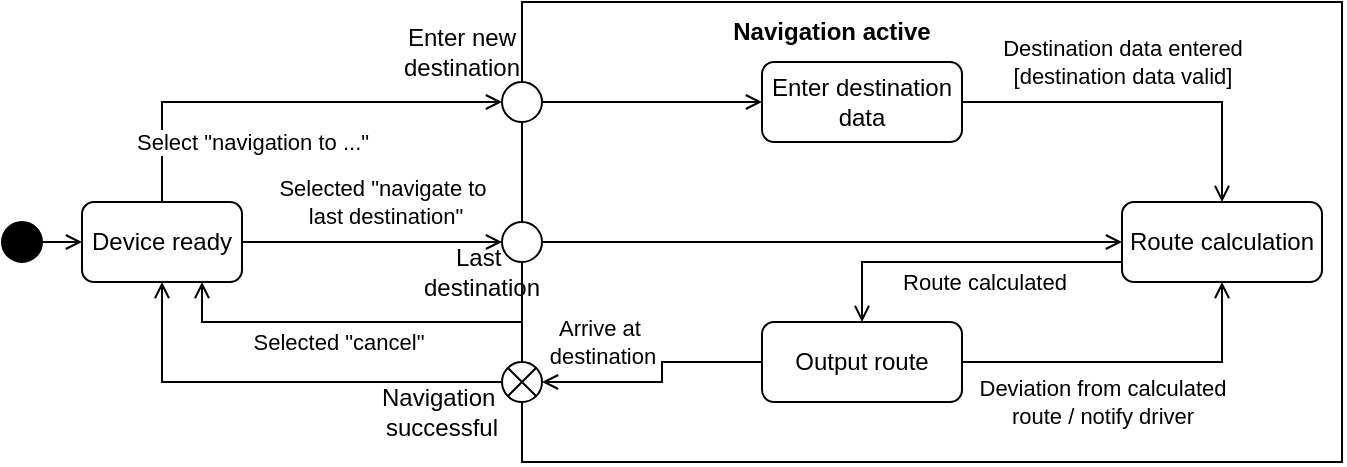 <mxfile version="16.5.6"><diagram id="L-XJfkBgwogkJgKwX63Y" name="Page-1"><mxGraphModel dx="746" dy="2170" grid="1" gridSize="10" guides="1" tooltips="1" connect="1" arrows="1" fold="1" page="1" pageScale="1" pageWidth="850" pageHeight="1100" math="0" shadow="0"><root><mxCell id="0"/><mxCell id="1" parent="0"/><mxCell id="Oh8SCuPSAN3-SimTa_6y-100" style="edgeStyle=none;rounded=0;orthogonalLoop=1;jettySize=auto;html=1;endArrow=open;endFill=0;" edge="1" parent="1" source="Oh8SCuPSAN3-SimTa_6y-69" target="Oh8SCuPSAN3-SimTa_6y-99"><mxGeometry relative="1" as="geometry"/></mxCell><mxCell id="Oh8SCuPSAN3-SimTa_6y-69" value="" style="ellipse;whiteSpace=wrap;html=1;aspect=fixed;fillColor=#000000;" vertex="1" parent="1"><mxGeometry x="60" y="-730" width="20" height="20" as="geometry"/></mxCell><mxCell id="Oh8SCuPSAN3-SimTa_6y-111" style="edgeStyle=none;rounded=0;orthogonalLoop=1;jettySize=auto;html=1;entryX=0;entryY=0.5;entryDx=0;entryDy=0;endArrow=open;endFill=0;" edge="1" parent="1" source="Oh8SCuPSAN3-SimTa_6y-99" target="Oh8SCuPSAN3-SimTa_6y-102"><mxGeometry relative="1" as="geometry"><Array as="points"><mxPoint x="140" y="-790"/></Array></mxGeometry></mxCell><mxCell id="Oh8SCuPSAN3-SimTa_6y-116" value="Select &quot;navigation to ...&quot;" style="edgeLabel;html=1;align=center;verticalAlign=middle;resizable=0;points=[];" vertex="1" connectable="0" parent="Oh8SCuPSAN3-SimTa_6y-111"><mxGeometry x="0.472" y="3" relative="1" as="geometry"><mxPoint x="-67" y="23" as="offset"/></mxGeometry></mxCell><mxCell id="Oh8SCuPSAN3-SimTa_6y-112" style="edgeStyle=none;rounded=0;orthogonalLoop=1;jettySize=auto;html=1;endArrow=open;endFill=0;" edge="1" parent="1" source="Oh8SCuPSAN3-SimTa_6y-99" target="Oh8SCuPSAN3-SimTa_6y-104"><mxGeometry relative="1" as="geometry"/></mxCell><mxCell id="Oh8SCuPSAN3-SimTa_6y-119" value="Selected &quot;navigate to&lt;br&gt;&amp;nbsp;last destination&quot;" style="edgeLabel;html=1;align=center;verticalAlign=middle;resizable=0;points=[];" vertex="1" connectable="0" parent="Oh8SCuPSAN3-SimTa_6y-112"><mxGeometry x="0.291" y="1" relative="1" as="geometry"><mxPoint x="-14" y="-19" as="offset"/></mxGeometry></mxCell><mxCell id="Oh8SCuPSAN3-SimTa_6y-99" value="Device ready" style="rounded=1;whiteSpace=wrap;html=1;strokeColor=#000000;fillColor=#FFFFFF;" vertex="1" parent="1"><mxGeometry x="100" y="-740" width="80" height="40" as="geometry"/></mxCell><mxCell id="Oh8SCuPSAN3-SimTa_6y-113" style="edgeStyle=none;rounded=0;orthogonalLoop=1;jettySize=auto;html=1;endArrow=open;endFill=0;" edge="1" parent="1" source="Oh8SCuPSAN3-SimTa_6y-102" target="Oh8SCuPSAN3-SimTa_6y-106"><mxGeometry relative="1" as="geometry"/></mxCell><mxCell id="Oh8SCuPSAN3-SimTa_6y-117" style="edgeStyle=none;rounded=0;orthogonalLoop=1;jettySize=auto;html=1;endArrow=none;endFill=0;entryX=0.5;entryY=1;entryDx=0;entryDy=0;entryPerimeter=0;" edge="1" parent="1" source="Oh8SCuPSAN3-SimTa_6y-102" target="Oh8SCuPSAN3-SimTa_6y-105"><mxGeometry relative="1" as="geometry"><mxPoint x="550" y="-610" as="targetPoint"/><Array as="points"><mxPoint x="320" y="-840"/><mxPoint x="730" y="-840"/><mxPoint x="730" y="-610"/><mxPoint x="320" y="-610"/></Array></mxGeometry></mxCell><mxCell id="Oh8SCuPSAN3-SimTa_6y-120" style="edgeStyle=none;rounded=0;orthogonalLoop=1;jettySize=auto;html=1;entryX=0.5;entryY=0;entryDx=0;entryDy=0;endArrow=none;endFill=0;" edge="1" parent="1" source="Oh8SCuPSAN3-SimTa_6y-102" target="Oh8SCuPSAN3-SimTa_6y-104"><mxGeometry relative="1" as="geometry"/></mxCell><mxCell id="Oh8SCuPSAN3-SimTa_6y-102" value="" style="ellipse;whiteSpace=wrap;html=1;aspect=fixed;fillColor=#FFFFFF;" vertex="1" parent="1"><mxGeometry x="310" y="-800" width="20" height="20" as="geometry"/></mxCell><mxCell id="Oh8SCuPSAN3-SimTa_6y-121" style="edgeStyle=none;rounded=0;orthogonalLoop=1;jettySize=auto;html=1;endArrow=open;endFill=0;" edge="1" parent="1" source="Oh8SCuPSAN3-SimTa_6y-104" target="Oh8SCuPSAN3-SimTa_6y-108"><mxGeometry relative="1" as="geometry"/></mxCell><mxCell id="Oh8SCuPSAN3-SimTa_6y-130" style="edgeStyle=none;rounded=0;orthogonalLoop=1;jettySize=auto;html=1;entryX=0.5;entryY=0;entryDx=0;entryDy=0;entryPerimeter=0;endArrow=none;endFill=0;" edge="1" parent="1" source="Oh8SCuPSAN3-SimTa_6y-104" target="Oh8SCuPSAN3-SimTa_6y-105"><mxGeometry relative="1" as="geometry"/></mxCell><mxCell id="Oh8SCuPSAN3-SimTa_6y-104" value="" style="ellipse;whiteSpace=wrap;html=1;aspect=fixed;fillColor=#FFFFFF;" vertex="1" parent="1"><mxGeometry x="310" y="-730" width="20" height="20" as="geometry"/></mxCell><mxCell id="Oh8SCuPSAN3-SimTa_6y-131" style="edgeStyle=none;rounded=0;orthogonalLoop=1;jettySize=auto;html=1;entryX=0.5;entryY=1;entryDx=0;entryDy=0;endArrow=open;endFill=0;" edge="1" parent="1" source="Oh8SCuPSAN3-SimTa_6y-105" target="Oh8SCuPSAN3-SimTa_6y-99"><mxGeometry relative="1" as="geometry"><Array as="points"><mxPoint x="140" y="-650"/></Array></mxGeometry></mxCell><mxCell id="Oh8SCuPSAN3-SimTa_6y-105" value="" style="verticalLabelPosition=bottom;verticalAlign=top;html=1;shape=mxgraph.flowchart.or;strokeColor=#000000;fillColor=#FFFFFF;" vertex="1" parent="1"><mxGeometry x="310" y="-660" width="20" height="20" as="geometry"/></mxCell><mxCell id="Oh8SCuPSAN3-SimTa_6y-115" style="edgeStyle=none;rounded=0;orthogonalLoop=1;jettySize=auto;html=1;entryX=0.5;entryY=0;entryDx=0;entryDy=0;endArrow=open;endFill=0;" edge="1" parent="1" source="Oh8SCuPSAN3-SimTa_6y-106" target="Oh8SCuPSAN3-SimTa_6y-108"><mxGeometry relative="1" as="geometry"><Array as="points"><mxPoint x="670" y="-790"/></Array></mxGeometry></mxCell><mxCell id="Oh8SCuPSAN3-SimTa_6y-134" value="Destination data entered&lt;br&gt;[destination data valid]" style="edgeLabel;html=1;align=center;verticalAlign=middle;resizable=0;points=[];" vertex="1" connectable="0" parent="Oh8SCuPSAN3-SimTa_6y-115"><mxGeometry x="-0.132" y="-1" relative="1" as="geometry"><mxPoint x="2" y="-21" as="offset"/></mxGeometry></mxCell><mxCell id="Oh8SCuPSAN3-SimTa_6y-106" value="Enter destination data" style="rounded=1;whiteSpace=wrap;html=1;strokeColor=#000000;fillColor=#FFFFFF;" vertex="1" parent="1"><mxGeometry x="440" y="-810" width="100" height="40" as="geometry"/></mxCell><mxCell id="Oh8SCuPSAN3-SimTa_6y-124" style="edgeStyle=none;rounded=0;orthogonalLoop=1;jettySize=auto;html=1;entryX=0.5;entryY=1;entryDx=0;entryDy=0;endArrow=open;endFill=0;" edge="1" parent="1" source="Oh8SCuPSAN3-SimTa_6y-107" target="Oh8SCuPSAN3-SimTa_6y-108"><mxGeometry relative="1" as="geometry"><Array as="points"><mxPoint x="670" y="-660"/></Array></mxGeometry></mxCell><mxCell id="Oh8SCuPSAN3-SimTa_6y-125" value="Deviation from calculated&lt;br&gt;route / notify driver" style="edgeLabel;html=1;align=center;verticalAlign=middle;resizable=0;points=[];" vertex="1" connectable="0" parent="Oh8SCuPSAN3-SimTa_6y-124"><mxGeometry x="0.398" relative="1" as="geometry"><mxPoint x="-49" y="20" as="offset"/></mxGeometry></mxCell><mxCell id="Oh8SCuPSAN3-SimTa_6y-126" style="edgeStyle=none;rounded=0;orthogonalLoop=1;jettySize=auto;html=1;entryX=1;entryY=0.5;entryDx=0;entryDy=0;entryPerimeter=0;endArrow=open;endFill=0;" edge="1" parent="1" source="Oh8SCuPSAN3-SimTa_6y-107" target="Oh8SCuPSAN3-SimTa_6y-105"><mxGeometry relative="1" as="geometry"><Array as="points"><mxPoint x="390" y="-660"/><mxPoint x="390" y="-650"/></Array></mxGeometry></mxCell><mxCell id="Oh8SCuPSAN3-SimTa_6y-127" value="Arrive at&amp;nbsp;&lt;br&gt;destination" style="edgeLabel;html=1;align=center;verticalAlign=middle;resizable=0;points=[];" vertex="1" connectable="0" parent="Oh8SCuPSAN3-SimTa_6y-126"><mxGeometry x="0.299" y="1" relative="1" as="geometry"><mxPoint x="-12" y="-21" as="offset"/></mxGeometry></mxCell><mxCell id="Oh8SCuPSAN3-SimTa_6y-107" value="Output route" style="rounded=1;whiteSpace=wrap;html=1;strokeColor=#000000;fillColor=#FFFFFF;" vertex="1" parent="1"><mxGeometry x="440" y="-680" width="100" height="40" as="geometry"/></mxCell><mxCell id="Oh8SCuPSAN3-SimTa_6y-122" style="edgeStyle=none;rounded=0;orthogonalLoop=1;jettySize=auto;html=1;entryX=0.5;entryY=0;entryDx=0;entryDy=0;endArrow=open;endFill=0;exitX=0;exitY=0.75;exitDx=0;exitDy=0;" edge="1" parent="1" source="Oh8SCuPSAN3-SimTa_6y-108" target="Oh8SCuPSAN3-SimTa_6y-107"><mxGeometry relative="1" as="geometry"><mxPoint x="610" y="-700" as="sourcePoint"/><Array as="points"><mxPoint x="490" y="-710"/></Array></mxGeometry></mxCell><mxCell id="Oh8SCuPSAN3-SimTa_6y-123" value="Route calculated" style="edgeLabel;html=1;align=center;verticalAlign=middle;resizable=0;points=[];" vertex="1" connectable="0" parent="Oh8SCuPSAN3-SimTa_6y-122"><mxGeometry x="0.284" relative="1" as="geometry"><mxPoint x="33" y="10" as="offset"/></mxGeometry></mxCell><mxCell id="Oh8SCuPSAN3-SimTa_6y-108" value="Route calculation" style="rounded=1;whiteSpace=wrap;html=1;strokeColor=#000000;fillColor=#FFFFFF;" vertex="1" parent="1"><mxGeometry x="620" y="-740" width="100" height="40" as="geometry"/></mxCell><mxCell id="Oh8SCuPSAN3-SimTa_6y-114" value="&lt;b&gt;Navigation active&lt;/b&gt;" style="text;html=1;strokeColor=none;fillColor=none;align=center;verticalAlign=middle;whiteSpace=wrap;rounded=0;" vertex="1" parent="1"><mxGeometry x="420" y="-840" width="110" height="30" as="geometry"/></mxCell><mxCell id="Oh8SCuPSAN3-SimTa_6y-118" value="Enter new destination" style="text;html=1;strokeColor=none;fillColor=none;align=center;verticalAlign=middle;whiteSpace=wrap;rounded=0;" vertex="1" parent="1"><mxGeometry x="260" y="-830" width="60" height="30" as="geometry"/></mxCell><mxCell id="Oh8SCuPSAN3-SimTa_6y-128" value="Navigation&amp;nbsp;&lt;br&gt;successful" style="text;html=1;strokeColor=none;fillColor=none;align=center;verticalAlign=middle;whiteSpace=wrap;rounded=0;" vertex="1" parent="1"><mxGeometry x="250" y="-650" width="60" height="30" as="geometry"/></mxCell><mxCell id="Oh8SCuPSAN3-SimTa_6y-129" value="Last&amp;nbsp;&lt;br&gt;destination" style="text;html=1;strokeColor=none;fillColor=none;align=center;verticalAlign=middle;whiteSpace=wrap;rounded=0;" vertex="1" parent="1"><mxGeometry x="270" y="-720" width="60" height="30" as="geometry"/></mxCell><mxCell id="Oh8SCuPSAN3-SimTa_6y-132" value="" style="endArrow=open;html=1;rounded=0;endFill=0;entryX=0.75;entryY=1;entryDx=0;entryDy=0;" edge="1" parent="1" target="Oh8SCuPSAN3-SimTa_6y-99"><mxGeometry width="50" height="50" relative="1" as="geometry"><mxPoint x="320" y="-680" as="sourcePoint"/><mxPoint x="170" y="-680" as="targetPoint"/><Array as="points"><mxPoint x="160" y="-680"/></Array></mxGeometry></mxCell><mxCell id="Oh8SCuPSAN3-SimTa_6y-133" value="Selected &quot;cancel&quot;" style="edgeLabel;html=1;align=center;verticalAlign=middle;resizable=0;points=[];" vertex="1" connectable="0" parent="Oh8SCuPSAN3-SimTa_6y-132"><mxGeometry x="0.023" y="1" relative="1" as="geometry"><mxPoint y="9" as="offset"/></mxGeometry></mxCell></root></mxGraphModel></diagram></mxfile>